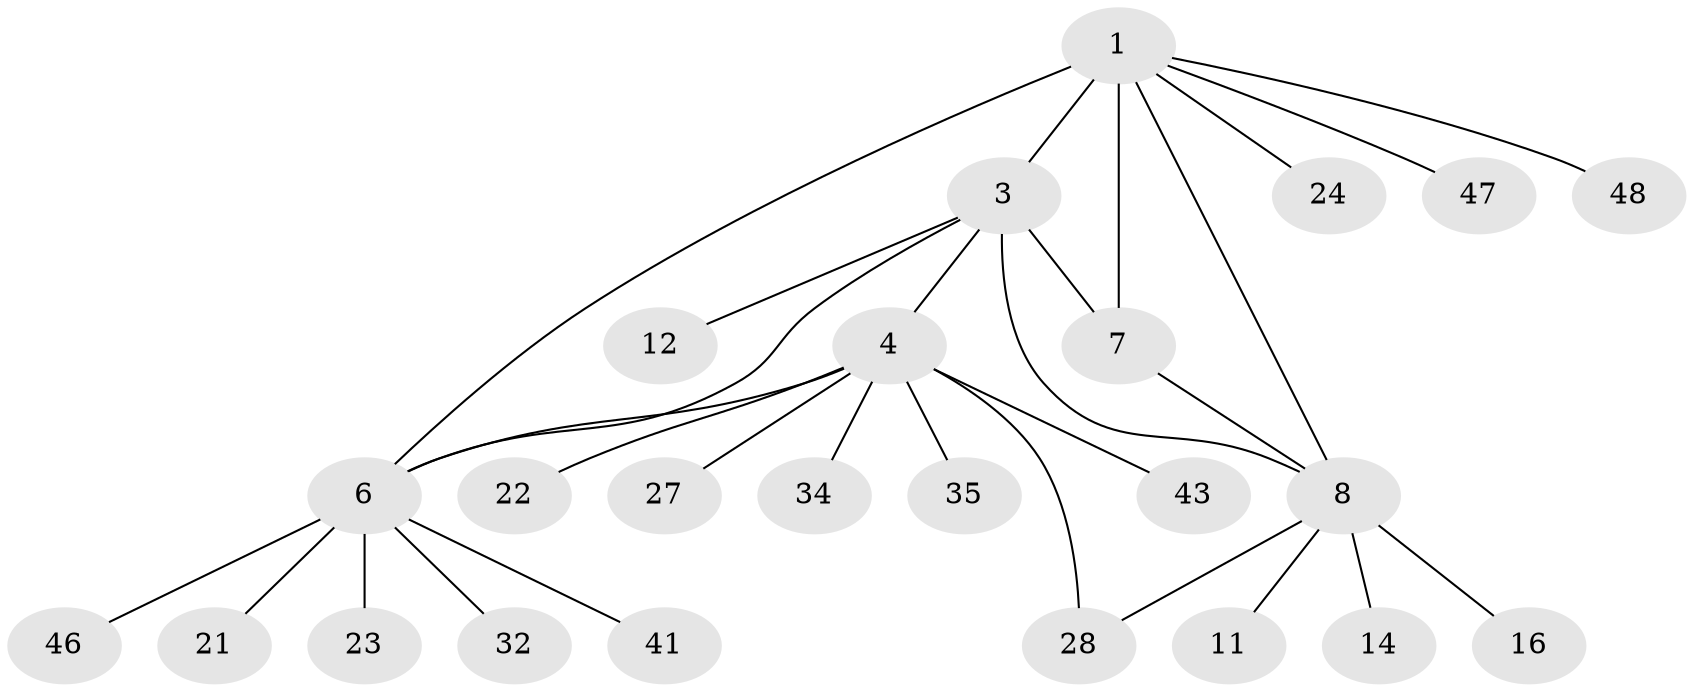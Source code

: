 // original degree distribution, {6: 0.041666666666666664, 4: 0.08333333333333333, 10: 0.041666666666666664, 3: 0.0625, 5: 0.020833333333333332, 7: 0.020833333333333332, 2: 0.125, 1: 0.6041666666666666}
// Generated by graph-tools (version 1.1) at 2025/15/03/09/25 04:15:50]
// undirected, 24 vertices, 29 edges
graph export_dot {
graph [start="1"]
  node [color=gray90,style=filled];
  1 [super="+17+2+31+26"];
  3 [super="+9"];
  4 [super="+18+30"];
  6 [super="+13+19"];
  7 [super="+15+20"];
  8;
  11;
  12 [super="+25+45+38"];
  14 [super="+33+37"];
  16;
  21;
  22;
  23;
  24 [super="+36"];
  27;
  28;
  32;
  34;
  35;
  41;
  43;
  46;
  47;
  48;
  1 -- 24;
  1 -- 48;
  1 -- 47;
  1 -- 3 [weight=2];
  1 -- 6;
  1 -- 7 [weight=2];
  1 -- 8;
  3 -- 4;
  3 -- 8;
  3 -- 6;
  3 -- 7;
  3 -- 12;
  4 -- 6;
  4 -- 22;
  4 -- 27;
  4 -- 28;
  4 -- 34;
  4 -- 35;
  4 -- 43;
  6 -- 21;
  6 -- 23;
  6 -- 32;
  6 -- 41;
  6 -- 46;
  7 -- 8;
  8 -- 11;
  8 -- 14;
  8 -- 16;
  8 -- 28;
}
